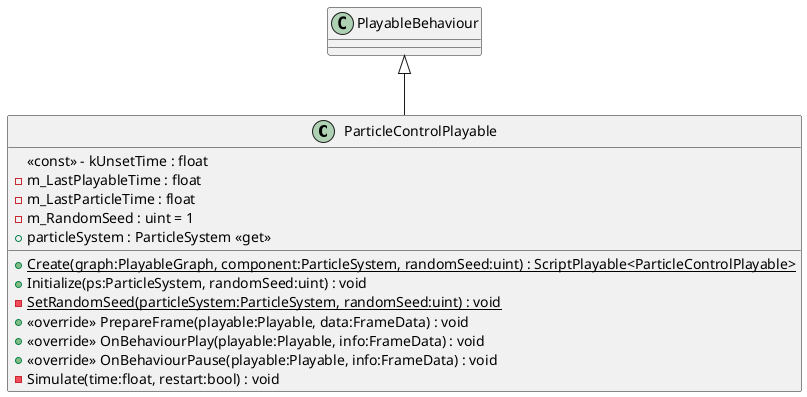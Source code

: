 @startuml
class ParticleControlPlayable {
    <<const>> - kUnsetTime : float
    - m_LastPlayableTime : float
    - m_LastParticleTime : float
    - m_RandomSeed : uint = 1
    + {static} Create(graph:PlayableGraph, component:ParticleSystem, randomSeed:uint) : ScriptPlayable<ParticleControlPlayable>
    + particleSystem : ParticleSystem <<get>>
    + Initialize(ps:ParticleSystem, randomSeed:uint) : void
    {static} - SetRandomSeed(particleSystem:ParticleSystem, randomSeed:uint) : void
    + <<override>> PrepareFrame(playable:Playable, data:FrameData) : void
    + <<override>> OnBehaviourPlay(playable:Playable, info:FrameData) : void
    + <<override>> OnBehaviourPause(playable:Playable, info:FrameData) : void
    - Simulate(time:float, restart:bool) : void
}
PlayableBehaviour <|-- ParticleControlPlayable
@enduml
